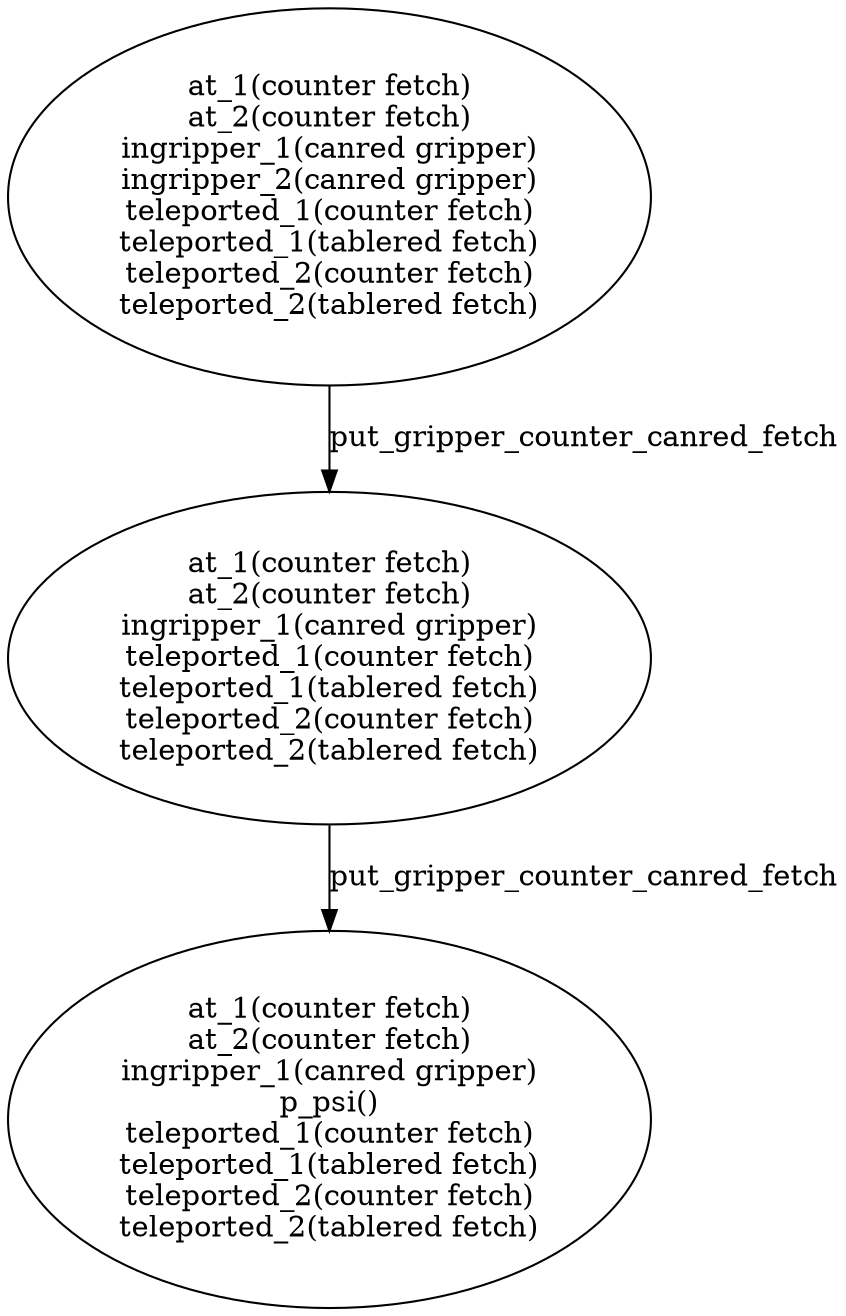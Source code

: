 strict digraph  {
1 [label="at_1(counter fetch)\nat_2(counter fetch)\ningripper_1(canred gripper)\ningripper_2(canred gripper)\nteleported_1(counter fetch)\nteleported_1(tablered fetch)\nteleported_2(counter fetch)\nteleported_2(tablered fetch)"];
2 [label="at_1(counter fetch)\nat_2(counter fetch)\ningripper_1(canred gripper)\np_psi()\nteleported_1(counter fetch)\nteleported_1(tablered fetch)\nteleported_2(counter fetch)\nteleported_2(tablered fetch)"];
3 [label="at_1(counter fetch)\nat_2(counter fetch)\ningripper_1(canred gripper)\nteleported_1(counter fetch)\nteleported_1(tablered fetch)\nteleported_2(counter fetch)\nteleported_2(tablered fetch)"];
1 -> 3  [label=put_gripper_counter_canred_fetch];
3 -> 2  [label=put_gripper_counter_canred_fetch];
}

